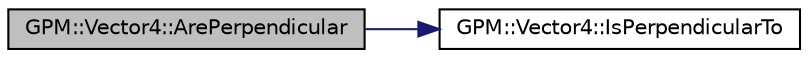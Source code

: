 digraph "GPM::Vector4::ArePerpendicular"
{
 // INTERACTIVE_SVG=YES
 // LATEX_PDF_SIZE
  edge [fontname="Helvetica",fontsize="10",labelfontname="Helvetica",labelfontsize="10"];
  node [fontname="Helvetica",fontsize="10",shape=record];
  rankdir="LR";
  Node96 [label="GPM::Vector4::ArePerpendicular",height=0.2,width=0.4,color="black", fillcolor="grey75", style="filled", fontcolor="black",tooltip="Return true if the two vectors are perpendicular."];
  Node96 -> Node97 [color="midnightblue",fontsize="10",style="solid",fontname="Helvetica"];
  Node97 [label="GPM::Vector4::IsPerpendicularTo",height=0.2,width=0.4,color="black", fillcolor="white", style="filled",URL="$struct_g_p_m_1_1_vector4.html#adda1966393fb008ba609161ad744a0e5",tooltip="Return true if the two vectors are perpendicular."];
}
